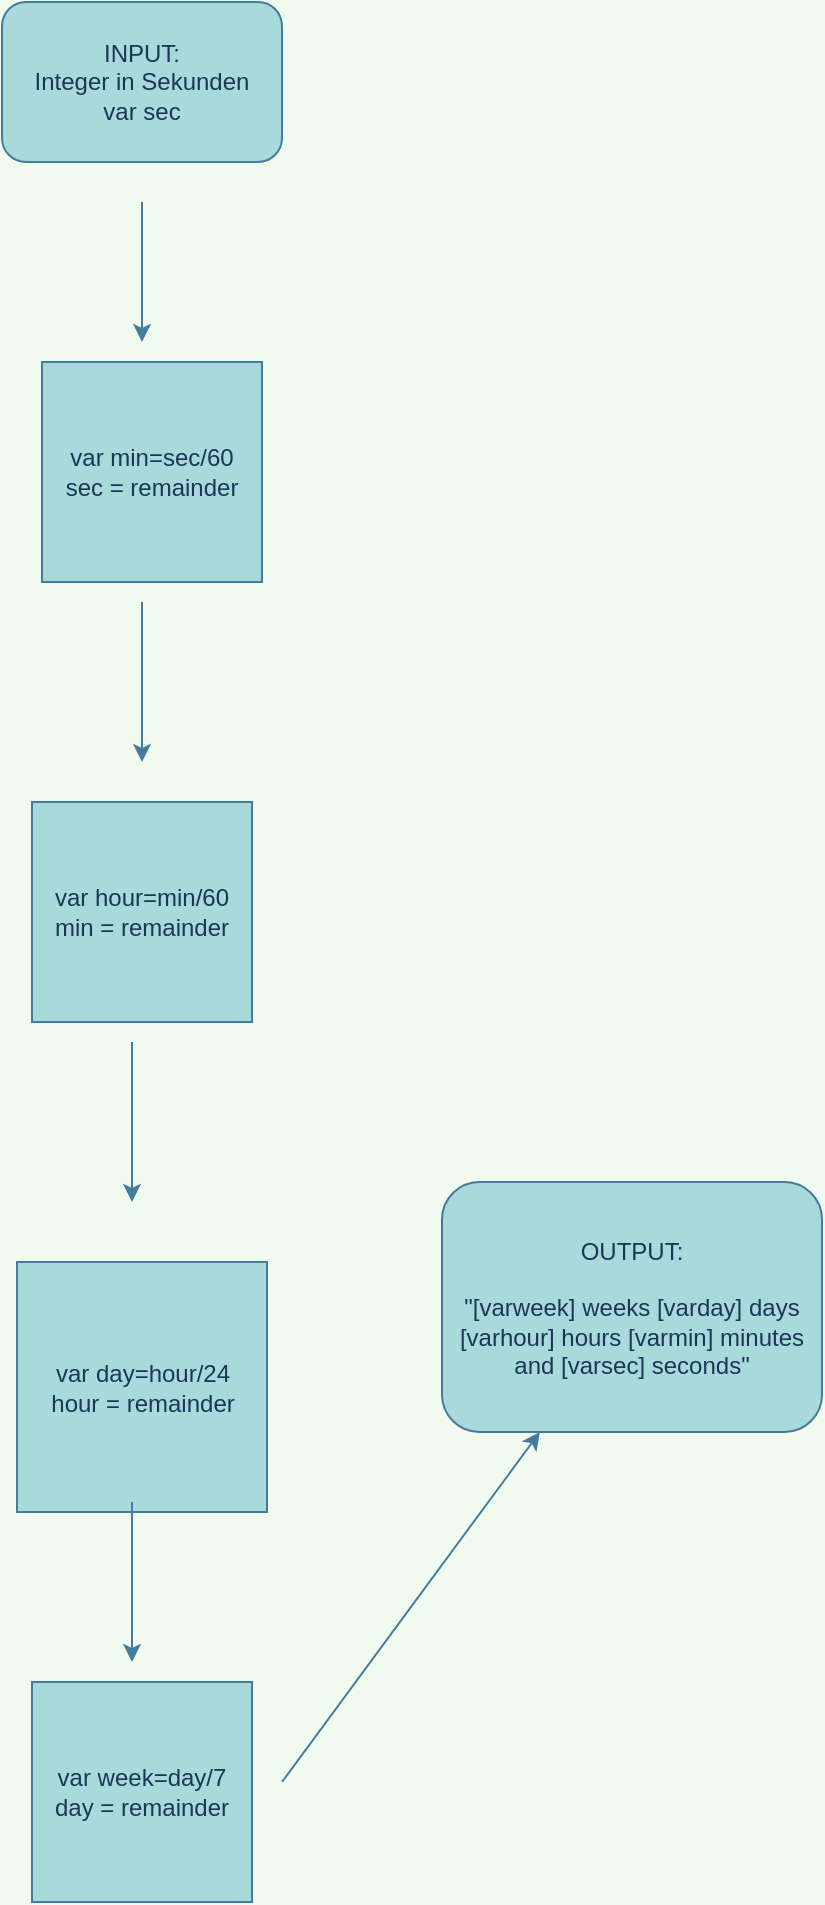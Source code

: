 <mxfile>
    <diagram id="HwAKhTz4qrpDBZMM8e1U" name="Page-1">
        <mxGraphModel dx="937" dy="752" grid="1" gridSize="10" guides="1" tooltips="1" connect="1" arrows="1" fold="1" page="1" pageScale="1" pageWidth="850" pageHeight="1100" background="#F1FAEE" math="0" shadow="0">
            <root>
                <mxCell id="0"/>
                <mxCell id="1" parent="0"/>
                <mxCell id="OdKZN20U_0QvpqmyDAUV-1" value="&lt;div&gt;INPUT: &lt;br&gt;&lt;/div&gt;&lt;div&gt;Integer in Sekunden&lt;/div&gt;&lt;div&gt;var sec&lt;br&gt;&lt;/div&gt;" style="rounded=1;whiteSpace=wrap;html=1;fillColor=#A8DADC;strokeColor=#457B9D;fontColor=#1D3557;" parent="1" vertex="1">
                    <mxGeometry x="90" y="120" width="140" height="80" as="geometry"/>
                </mxCell>
                <mxCell id="OdKZN20U_0QvpqmyDAUV-2" value="" style="endArrow=classic;html=1;strokeColor=#457B9D;fontColor=#1D3557;labelBackgroundColor=#F1FAEE;" parent="1" edge="1">
                    <mxGeometry width="50" height="50" relative="1" as="geometry">
                        <mxPoint x="160" y="220" as="sourcePoint"/>
                        <mxPoint x="160" y="290" as="targetPoint"/>
                        <Array as="points"/>
                    </mxGeometry>
                </mxCell>
                <mxCell id="OdKZN20U_0QvpqmyDAUV-3" value="&lt;div&gt;var min=sec/60&lt;/div&gt;&lt;div&gt;sec = remainder&lt;br&gt;&lt;/div&gt;" style="whiteSpace=wrap;html=1;aspect=fixed;fillColor=#A8DADC;strokeColor=#457B9D;fontColor=#1D3557;" parent="1" vertex="1">
                    <mxGeometry x="110" y="300" width="110" height="110" as="geometry"/>
                </mxCell>
                <mxCell id="OdKZN20U_0QvpqmyDAUV-4" value="" style="endArrow=classic;html=1;strokeColor=#457B9D;fontColor=#1D3557;labelBackgroundColor=#F1FAEE;" parent="1" edge="1">
                    <mxGeometry width="50" height="50" relative="1" as="geometry">
                        <mxPoint x="160" y="420" as="sourcePoint"/>
                        <mxPoint x="160" y="500" as="targetPoint"/>
                    </mxGeometry>
                </mxCell>
                <mxCell id="OdKZN20U_0QvpqmyDAUV-6" value="&lt;div&gt;var hour=min/60&lt;/div&gt;&lt;div&gt;min = remainder&lt;br&gt;&lt;/div&gt;" style="whiteSpace=wrap;html=1;aspect=fixed;fillColor=#A8DADC;strokeColor=#457B9D;fontColor=#1D3557;" parent="1" vertex="1">
                    <mxGeometry x="105" y="520" width="110" height="110" as="geometry"/>
                </mxCell>
                <mxCell id="OdKZN20U_0QvpqmyDAUV-7" value="" style="endArrow=classic;html=1;strokeColor=#457B9D;fontColor=#1D3557;labelBackgroundColor=#F1FAEE;" parent="1" edge="1">
                    <mxGeometry width="50" height="50" relative="1" as="geometry">
                        <mxPoint x="155" y="640" as="sourcePoint"/>
                        <mxPoint x="155" y="720" as="targetPoint"/>
                    </mxGeometry>
                </mxCell>
                <mxCell id="OdKZN20U_0QvpqmyDAUV-8" value="&lt;div&gt;var day=hour/24&lt;/div&gt;&lt;div align=&quot;left&quot;&gt;hour = remainder&lt;br&gt;&lt;/div&gt;" style="whiteSpace=wrap;html=1;aspect=fixed;fillColor=#A8DADC;strokeColor=#457B9D;fontColor=#1D3557;" parent="1" vertex="1">
                    <mxGeometry x="97.5" y="750" width="125" height="125" as="geometry"/>
                </mxCell>
                <mxCell id="OdKZN20U_0QvpqmyDAUV-9" value="" style="endArrow=classic;html=1;strokeColor=#457B9D;fontColor=#1D3557;labelBackgroundColor=#F1FAEE;" parent="1" edge="1">
                    <mxGeometry width="50" height="50" relative="1" as="geometry">
                        <mxPoint x="155" y="870" as="sourcePoint"/>
                        <mxPoint x="155" y="950" as="targetPoint"/>
                    </mxGeometry>
                </mxCell>
                <mxCell id="OdKZN20U_0QvpqmyDAUV-10" value="&lt;div&gt;var week=day/7&lt;/div&gt;&lt;div align=&quot;left&quot;&gt;day = remainder&lt;br&gt;&lt;/div&gt;" style="whiteSpace=wrap;html=1;aspect=fixed;fillColor=#A8DADC;strokeColor=#457B9D;fontColor=#1D3557;" parent="1" vertex="1">
                    <mxGeometry x="105" y="960" width="110" height="110" as="geometry"/>
                </mxCell>
                <mxCell id="OdKZN20U_0QvpqmyDAUV-11" value="" style="endArrow=classic;html=1;strokeColor=#457B9D;fontColor=#1D3557;labelBackgroundColor=#F1FAEE;" parent="1" target="OdKZN20U_0QvpqmyDAUV-12" edge="1">
                    <mxGeometry width="50" height="50" relative="1" as="geometry">
                        <mxPoint x="230" y="1010" as="sourcePoint"/>
                        <mxPoint x="360" y="840" as="targetPoint"/>
                    </mxGeometry>
                </mxCell>
                <mxCell id="OdKZN20U_0QvpqmyDAUV-12" value="&lt;div&gt;OUTPUT:&lt;/div&gt;&lt;div&gt;&lt;br&gt;&lt;/div&gt;&quot;[varweek] weeks [varday] days [varhour] hours [varmin] minutes and [varsec] seconds&quot; " style="rounded=1;whiteSpace=wrap;html=1;fillColor=#A8DADC;strokeColor=#457B9D;fontColor=#1D3557;" parent="1" vertex="1">
                    <mxGeometry x="310" y="710" width="190" height="125" as="geometry"/>
                </mxCell>
            </root>
        </mxGraphModel>
    </diagram>
</mxfile>